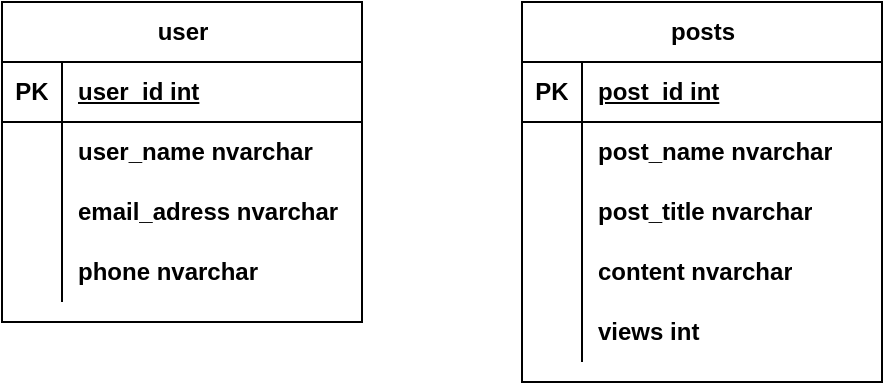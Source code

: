 <mxfile version="20.0.4" type="github">
  <diagram id="XMUzWGMiCQAyWUoXe1mh" name="Page-1">
    <mxGraphModel dx="707" dy="511" grid="1" gridSize="10" guides="1" tooltips="1" connect="1" arrows="1" fold="1" page="1" pageScale="1" pageWidth="3300" pageHeight="4681" math="0" shadow="0">
      <root>
        <mxCell id="0" />
        <mxCell id="1" parent="0" />
        <mxCell id="F9htk7DrZZB5_9Co1lWQ-147" value="user" style="shape=table;startSize=30;container=1;collapsible=1;childLayout=tableLayout;fixedRows=1;rowLines=0;fontStyle=1;align=center;resizeLast=1;rounded=0;shadow=0;glass=0;labelBackgroundColor=none;labelBorderColor=none;sketch=0;strokeColor=default;fillColor=none;gradientColor=none;html=1;" vertex="1" parent="1">
          <mxGeometry x="1160" y="1420" width="180" height="160" as="geometry" />
        </mxCell>
        <mxCell id="F9htk7DrZZB5_9Co1lWQ-148" value="" style="shape=tableRow;horizontal=0;startSize=0;swimlaneHead=0;swimlaneBody=0;fillColor=none;collapsible=0;dropTarget=0;points=[[0,0.5],[1,0.5]];portConstraint=eastwest;top=0;left=0;right=0;bottom=1;rounded=0;shadow=0;glass=0;labelBackgroundColor=none;labelBorderColor=none;sketch=0;strokeColor=default;html=1;" vertex="1" parent="F9htk7DrZZB5_9Co1lWQ-147">
          <mxGeometry y="30" width="180" height="30" as="geometry" />
        </mxCell>
        <mxCell id="F9htk7DrZZB5_9Co1lWQ-149" value="PK" style="shape=partialRectangle;connectable=0;fillColor=none;top=0;left=0;bottom=0;right=0;fontStyle=1;overflow=hidden;rounded=0;shadow=0;glass=0;labelBackgroundColor=none;labelBorderColor=none;sketch=0;strokeColor=default;html=1;" vertex="1" parent="F9htk7DrZZB5_9Co1lWQ-148">
          <mxGeometry width="30" height="30" as="geometry">
            <mxRectangle width="30" height="30" as="alternateBounds" />
          </mxGeometry>
        </mxCell>
        <mxCell id="F9htk7DrZZB5_9Co1lWQ-150" value="user_id int" style="shape=partialRectangle;connectable=0;fillColor=none;top=0;left=0;bottom=0;right=0;align=left;spacingLeft=6;fontStyle=5;overflow=hidden;rounded=0;shadow=0;glass=0;labelBackgroundColor=none;labelBorderColor=none;sketch=0;strokeColor=default;html=1;" vertex="1" parent="F9htk7DrZZB5_9Co1lWQ-148">
          <mxGeometry x="30" width="150" height="30" as="geometry">
            <mxRectangle width="150" height="30" as="alternateBounds" />
          </mxGeometry>
        </mxCell>
        <mxCell id="F9htk7DrZZB5_9Co1lWQ-151" value="" style="shape=tableRow;horizontal=0;startSize=0;swimlaneHead=0;swimlaneBody=0;fillColor=none;collapsible=0;dropTarget=0;points=[[0,0.5],[1,0.5]];portConstraint=eastwest;top=0;left=0;right=0;bottom=0;rounded=0;shadow=0;glass=0;labelBackgroundColor=none;labelBorderColor=none;sketch=0;strokeColor=default;html=1;" vertex="1" parent="F9htk7DrZZB5_9Co1lWQ-147">
          <mxGeometry y="60" width="180" height="30" as="geometry" />
        </mxCell>
        <mxCell id="F9htk7DrZZB5_9Co1lWQ-152" value="" style="shape=partialRectangle;connectable=0;fillColor=none;top=0;left=0;bottom=0;right=0;editable=1;overflow=hidden;rounded=0;shadow=0;glass=0;labelBackgroundColor=none;labelBorderColor=none;sketch=0;strokeColor=default;html=1;" vertex="1" parent="F9htk7DrZZB5_9Co1lWQ-151">
          <mxGeometry width="30" height="30" as="geometry">
            <mxRectangle width="30" height="30" as="alternateBounds" />
          </mxGeometry>
        </mxCell>
        <mxCell id="F9htk7DrZZB5_9Co1lWQ-153" value="user_name nvarchar&amp;nbsp;" style="shape=partialRectangle;connectable=0;fillColor=none;top=0;left=0;bottom=0;right=0;align=left;spacingLeft=6;overflow=hidden;rounded=0;shadow=0;glass=0;labelBackgroundColor=none;labelBorderColor=none;sketch=0;strokeColor=default;html=1;fontStyle=1" vertex="1" parent="F9htk7DrZZB5_9Co1lWQ-151">
          <mxGeometry x="30" width="150" height="30" as="geometry">
            <mxRectangle width="150" height="30" as="alternateBounds" />
          </mxGeometry>
        </mxCell>
        <mxCell id="F9htk7DrZZB5_9Co1lWQ-154" value="" style="shape=tableRow;horizontal=0;startSize=0;swimlaneHead=0;swimlaneBody=0;fillColor=none;collapsible=0;dropTarget=0;points=[[0,0.5],[1,0.5]];portConstraint=eastwest;top=0;left=0;right=0;bottom=0;rounded=0;shadow=0;glass=0;labelBackgroundColor=none;labelBorderColor=none;sketch=0;strokeColor=default;html=1;" vertex="1" parent="F9htk7DrZZB5_9Co1lWQ-147">
          <mxGeometry y="90" width="180" height="30" as="geometry" />
        </mxCell>
        <mxCell id="F9htk7DrZZB5_9Co1lWQ-155" value="" style="shape=partialRectangle;connectable=0;fillColor=none;top=0;left=0;bottom=0;right=0;editable=1;overflow=hidden;rounded=0;shadow=0;glass=0;labelBackgroundColor=none;labelBorderColor=none;sketch=0;strokeColor=default;html=1;" vertex="1" parent="F9htk7DrZZB5_9Co1lWQ-154">
          <mxGeometry width="30" height="30" as="geometry">
            <mxRectangle width="30" height="30" as="alternateBounds" />
          </mxGeometry>
        </mxCell>
        <mxCell id="F9htk7DrZZB5_9Co1lWQ-156" value="email_adress nvarchar" style="shape=partialRectangle;connectable=0;fillColor=none;top=0;left=0;bottom=0;right=0;align=left;spacingLeft=6;overflow=hidden;rounded=0;shadow=0;glass=0;labelBackgroundColor=none;labelBorderColor=none;sketch=0;strokeColor=default;html=1;fontStyle=1" vertex="1" parent="F9htk7DrZZB5_9Co1lWQ-154">
          <mxGeometry x="30" width="150" height="30" as="geometry">
            <mxRectangle width="150" height="30" as="alternateBounds" />
          </mxGeometry>
        </mxCell>
        <mxCell id="F9htk7DrZZB5_9Co1lWQ-157" value="" style="shape=tableRow;horizontal=0;startSize=0;swimlaneHead=0;swimlaneBody=0;fillColor=none;collapsible=0;dropTarget=0;points=[[0,0.5],[1,0.5]];portConstraint=eastwest;top=0;left=0;right=0;bottom=0;rounded=0;shadow=0;glass=0;labelBackgroundColor=none;labelBorderColor=none;sketch=0;strokeColor=default;html=1;" vertex="1" parent="F9htk7DrZZB5_9Co1lWQ-147">
          <mxGeometry y="120" width="180" height="30" as="geometry" />
        </mxCell>
        <mxCell id="F9htk7DrZZB5_9Co1lWQ-158" value="" style="shape=partialRectangle;connectable=0;fillColor=none;top=0;left=0;bottom=0;right=0;editable=1;overflow=hidden;rounded=0;shadow=0;glass=0;labelBackgroundColor=none;labelBorderColor=none;sketch=0;strokeColor=default;html=1;" vertex="1" parent="F9htk7DrZZB5_9Co1lWQ-157">
          <mxGeometry width="30" height="30" as="geometry">
            <mxRectangle width="30" height="30" as="alternateBounds" />
          </mxGeometry>
        </mxCell>
        <mxCell id="F9htk7DrZZB5_9Co1lWQ-159" value="phone nvarchar" style="shape=partialRectangle;connectable=0;fillColor=none;top=0;left=0;bottom=0;right=0;align=left;spacingLeft=6;overflow=hidden;rounded=0;shadow=0;glass=0;labelBackgroundColor=none;labelBorderColor=none;sketch=0;strokeColor=default;html=1;fontStyle=1" vertex="1" parent="F9htk7DrZZB5_9Co1lWQ-157">
          <mxGeometry x="30" width="150" height="30" as="geometry">
            <mxRectangle width="150" height="30" as="alternateBounds" />
          </mxGeometry>
        </mxCell>
        <mxCell id="F9htk7DrZZB5_9Co1lWQ-160" value="posts" style="shape=table;startSize=30;container=1;collapsible=1;childLayout=tableLayout;fixedRows=1;rowLines=0;fontStyle=1;align=center;resizeLast=1;rounded=0;shadow=0;glass=0;labelBackgroundColor=none;labelBorderColor=none;sketch=0;strokeColor=default;fillColor=none;gradientColor=none;html=1;" vertex="1" parent="1">
          <mxGeometry x="1420" y="1420" width="180" height="190" as="geometry" />
        </mxCell>
        <mxCell id="F9htk7DrZZB5_9Co1lWQ-161" value="" style="shape=tableRow;horizontal=0;startSize=0;swimlaneHead=0;swimlaneBody=0;fillColor=none;collapsible=0;dropTarget=0;points=[[0,0.5],[1,0.5]];portConstraint=eastwest;top=0;left=0;right=0;bottom=1;rounded=0;shadow=0;glass=0;labelBackgroundColor=none;labelBorderColor=none;sketch=0;strokeColor=default;html=1;" vertex="1" parent="F9htk7DrZZB5_9Co1lWQ-160">
          <mxGeometry y="30" width="180" height="30" as="geometry" />
        </mxCell>
        <mxCell id="F9htk7DrZZB5_9Co1lWQ-162" value="PK" style="shape=partialRectangle;connectable=0;fillColor=none;top=0;left=0;bottom=0;right=0;fontStyle=1;overflow=hidden;rounded=0;shadow=0;glass=0;labelBackgroundColor=none;labelBorderColor=none;sketch=0;strokeColor=default;html=1;" vertex="1" parent="F9htk7DrZZB5_9Co1lWQ-161">
          <mxGeometry width="30" height="30" as="geometry">
            <mxRectangle width="30" height="30" as="alternateBounds" />
          </mxGeometry>
        </mxCell>
        <mxCell id="F9htk7DrZZB5_9Co1lWQ-163" value="post_id int" style="shape=partialRectangle;connectable=0;fillColor=none;top=0;left=0;bottom=0;right=0;align=left;spacingLeft=6;fontStyle=5;overflow=hidden;rounded=0;shadow=0;glass=0;labelBackgroundColor=none;labelBorderColor=none;sketch=0;strokeColor=default;html=1;" vertex="1" parent="F9htk7DrZZB5_9Co1lWQ-161">
          <mxGeometry x="30" width="150" height="30" as="geometry">
            <mxRectangle width="150" height="30" as="alternateBounds" />
          </mxGeometry>
        </mxCell>
        <mxCell id="F9htk7DrZZB5_9Co1lWQ-164" value="" style="shape=tableRow;horizontal=0;startSize=0;swimlaneHead=0;swimlaneBody=0;fillColor=none;collapsible=0;dropTarget=0;points=[[0,0.5],[1,0.5]];portConstraint=eastwest;top=0;left=0;right=0;bottom=0;rounded=0;shadow=0;glass=0;labelBackgroundColor=none;labelBorderColor=none;sketch=0;strokeColor=default;html=1;" vertex="1" parent="F9htk7DrZZB5_9Co1lWQ-160">
          <mxGeometry y="60" width="180" height="30" as="geometry" />
        </mxCell>
        <mxCell id="F9htk7DrZZB5_9Co1lWQ-165" value="" style="shape=partialRectangle;connectable=0;fillColor=none;top=0;left=0;bottom=0;right=0;editable=1;overflow=hidden;rounded=0;shadow=0;glass=0;labelBackgroundColor=none;labelBorderColor=none;sketch=0;strokeColor=default;html=1;" vertex="1" parent="F9htk7DrZZB5_9Co1lWQ-164">
          <mxGeometry width="30" height="30" as="geometry">
            <mxRectangle width="30" height="30" as="alternateBounds" />
          </mxGeometry>
        </mxCell>
        <mxCell id="F9htk7DrZZB5_9Co1lWQ-166" value="post_name nvarchar" style="shape=partialRectangle;connectable=0;fillColor=none;top=0;left=0;bottom=0;right=0;align=left;spacingLeft=6;overflow=hidden;rounded=0;shadow=0;glass=0;labelBackgroundColor=none;labelBorderColor=none;sketch=0;strokeColor=default;html=1;fontStyle=1" vertex="1" parent="F9htk7DrZZB5_9Co1lWQ-164">
          <mxGeometry x="30" width="150" height="30" as="geometry">
            <mxRectangle width="150" height="30" as="alternateBounds" />
          </mxGeometry>
        </mxCell>
        <mxCell id="F9htk7DrZZB5_9Co1lWQ-167" value="" style="shape=tableRow;horizontal=0;startSize=0;swimlaneHead=0;swimlaneBody=0;fillColor=none;collapsible=0;dropTarget=0;points=[[0,0.5],[1,0.5]];portConstraint=eastwest;top=0;left=0;right=0;bottom=0;rounded=0;shadow=0;glass=0;labelBackgroundColor=none;labelBorderColor=none;sketch=0;strokeColor=default;html=1;" vertex="1" parent="F9htk7DrZZB5_9Co1lWQ-160">
          <mxGeometry y="90" width="180" height="30" as="geometry" />
        </mxCell>
        <mxCell id="F9htk7DrZZB5_9Co1lWQ-168" value="" style="shape=partialRectangle;connectable=0;fillColor=none;top=0;left=0;bottom=0;right=0;editable=1;overflow=hidden;rounded=0;shadow=0;glass=0;labelBackgroundColor=none;labelBorderColor=none;sketch=0;strokeColor=default;html=1;" vertex="1" parent="F9htk7DrZZB5_9Co1lWQ-167">
          <mxGeometry width="30" height="30" as="geometry">
            <mxRectangle width="30" height="30" as="alternateBounds" />
          </mxGeometry>
        </mxCell>
        <mxCell id="F9htk7DrZZB5_9Co1lWQ-169" value="post_title nvarchar" style="shape=partialRectangle;connectable=0;fillColor=none;top=0;left=0;bottom=0;right=0;align=left;spacingLeft=6;overflow=hidden;rounded=0;shadow=0;glass=0;labelBackgroundColor=none;labelBorderColor=none;sketch=0;strokeColor=default;html=1;fontStyle=1" vertex="1" parent="F9htk7DrZZB5_9Co1lWQ-167">
          <mxGeometry x="30" width="150" height="30" as="geometry">
            <mxRectangle width="150" height="30" as="alternateBounds" />
          </mxGeometry>
        </mxCell>
        <mxCell id="F9htk7DrZZB5_9Co1lWQ-170" value="" style="shape=tableRow;horizontal=0;startSize=0;swimlaneHead=0;swimlaneBody=0;fillColor=none;collapsible=0;dropTarget=0;points=[[0,0.5],[1,0.5]];portConstraint=eastwest;top=0;left=0;right=0;bottom=0;rounded=0;shadow=0;glass=0;labelBackgroundColor=none;labelBorderColor=none;sketch=0;strokeColor=default;html=1;" vertex="1" parent="F9htk7DrZZB5_9Co1lWQ-160">
          <mxGeometry y="120" width="180" height="30" as="geometry" />
        </mxCell>
        <mxCell id="F9htk7DrZZB5_9Co1lWQ-171" value="" style="shape=partialRectangle;connectable=0;fillColor=none;top=0;left=0;bottom=0;right=0;editable=1;overflow=hidden;rounded=0;shadow=0;glass=0;labelBackgroundColor=none;labelBorderColor=none;sketch=0;strokeColor=default;html=1;" vertex="1" parent="F9htk7DrZZB5_9Co1lWQ-170">
          <mxGeometry width="30" height="30" as="geometry">
            <mxRectangle width="30" height="30" as="alternateBounds" />
          </mxGeometry>
        </mxCell>
        <mxCell id="F9htk7DrZZB5_9Co1lWQ-172" value="content nvarchar" style="shape=partialRectangle;connectable=0;fillColor=none;top=0;left=0;bottom=0;right=0;align=left;spacingLeft=6;overflow=hidden;rounded=0;shadow=0;glass=0;labelBackgroundColor=none;labelBorderColor=none;sketch=0;strokeColor=default;html=1;fontStyle=1" vertex="1" parent="F9htk7DrZZB5_9Co1lWQ-170">
          <mxGeometry x="30" width="150" height="30" as="geometry">
            <mxRectangle width="150" height="30" as="alternateBounds" />
          </mxGeometry>
        </mxCell>
        <mxCell id="F9htk7DrZZB5_9Co1lWQ-173" value="" style="shape=tableRow;horizontal=0;startSize=0;swimlaneHead=0;swimlaneBody=0;fillColor=none;collapsible=0;dropTarget=0;points=[[0,0.5],[1,0.5]];portConstraint=eastwest;top=0;left=0;right=0;bottom=0;rounded=0;shadow=0;glass=0;labelBackgroundColor=none;labelBorderColor=none;sketch=0;strokeColor=default;html=1;" vertex="1" parent="F9htk7DrZZB5_9Co1lWQ-160">
          <mxGeometry y="150" width="180" height="30" as="geometry" />
        </mxCell>
        <mxCell id="F9htk7DrZZB5_9Co1lWQ-174" value="" style="shape=partialRectangle;connectable=0;fillColor=none;top=0;left=0;bottom=0;right=0;editable=1;overflow=hidden;rounded=0;shadow=0;glass=0;labelBackgroundColor=none;labelBorderColor=none;sketch=0;strokeColor=default;html=1;" vertex="1" parent="F9htk7DrZZB5_9Co1lWQ-173">
          <mxGeometry width="30" height="30" as="geometry">
            <mxRectangle width="30" height="30" as="alternateBounds" />
          </mxGeometry>
        </mxCell>
        <mxCell id="F9htk7DrZZB5_9Co1lWQ-175" value="views int" style="shape=partialRectangle;connectable=0;fillColor=none;top=0;left=0;bottom=0;right=0;align=left;spacingLeft=6;overflow=hidden;rounded=0;shadow=0;glass=0;labelBackgroundColor=none;labelBorderColor=none;sketch=0;strokeColor=default;html=1;fontStyle=1" vertex="1" parent="F9htk7DrZZB5_9Co1lWQ-173">
          <mxGeometry x="30" width="150" height="30" as="geometry">
            <mxRectangle width="150" height="30" as="alternateBounds" />
          </mxGeometry>
        </mxCell>
      </root>
    </mxGraphModel>
  </diagram>
</mxfile>
